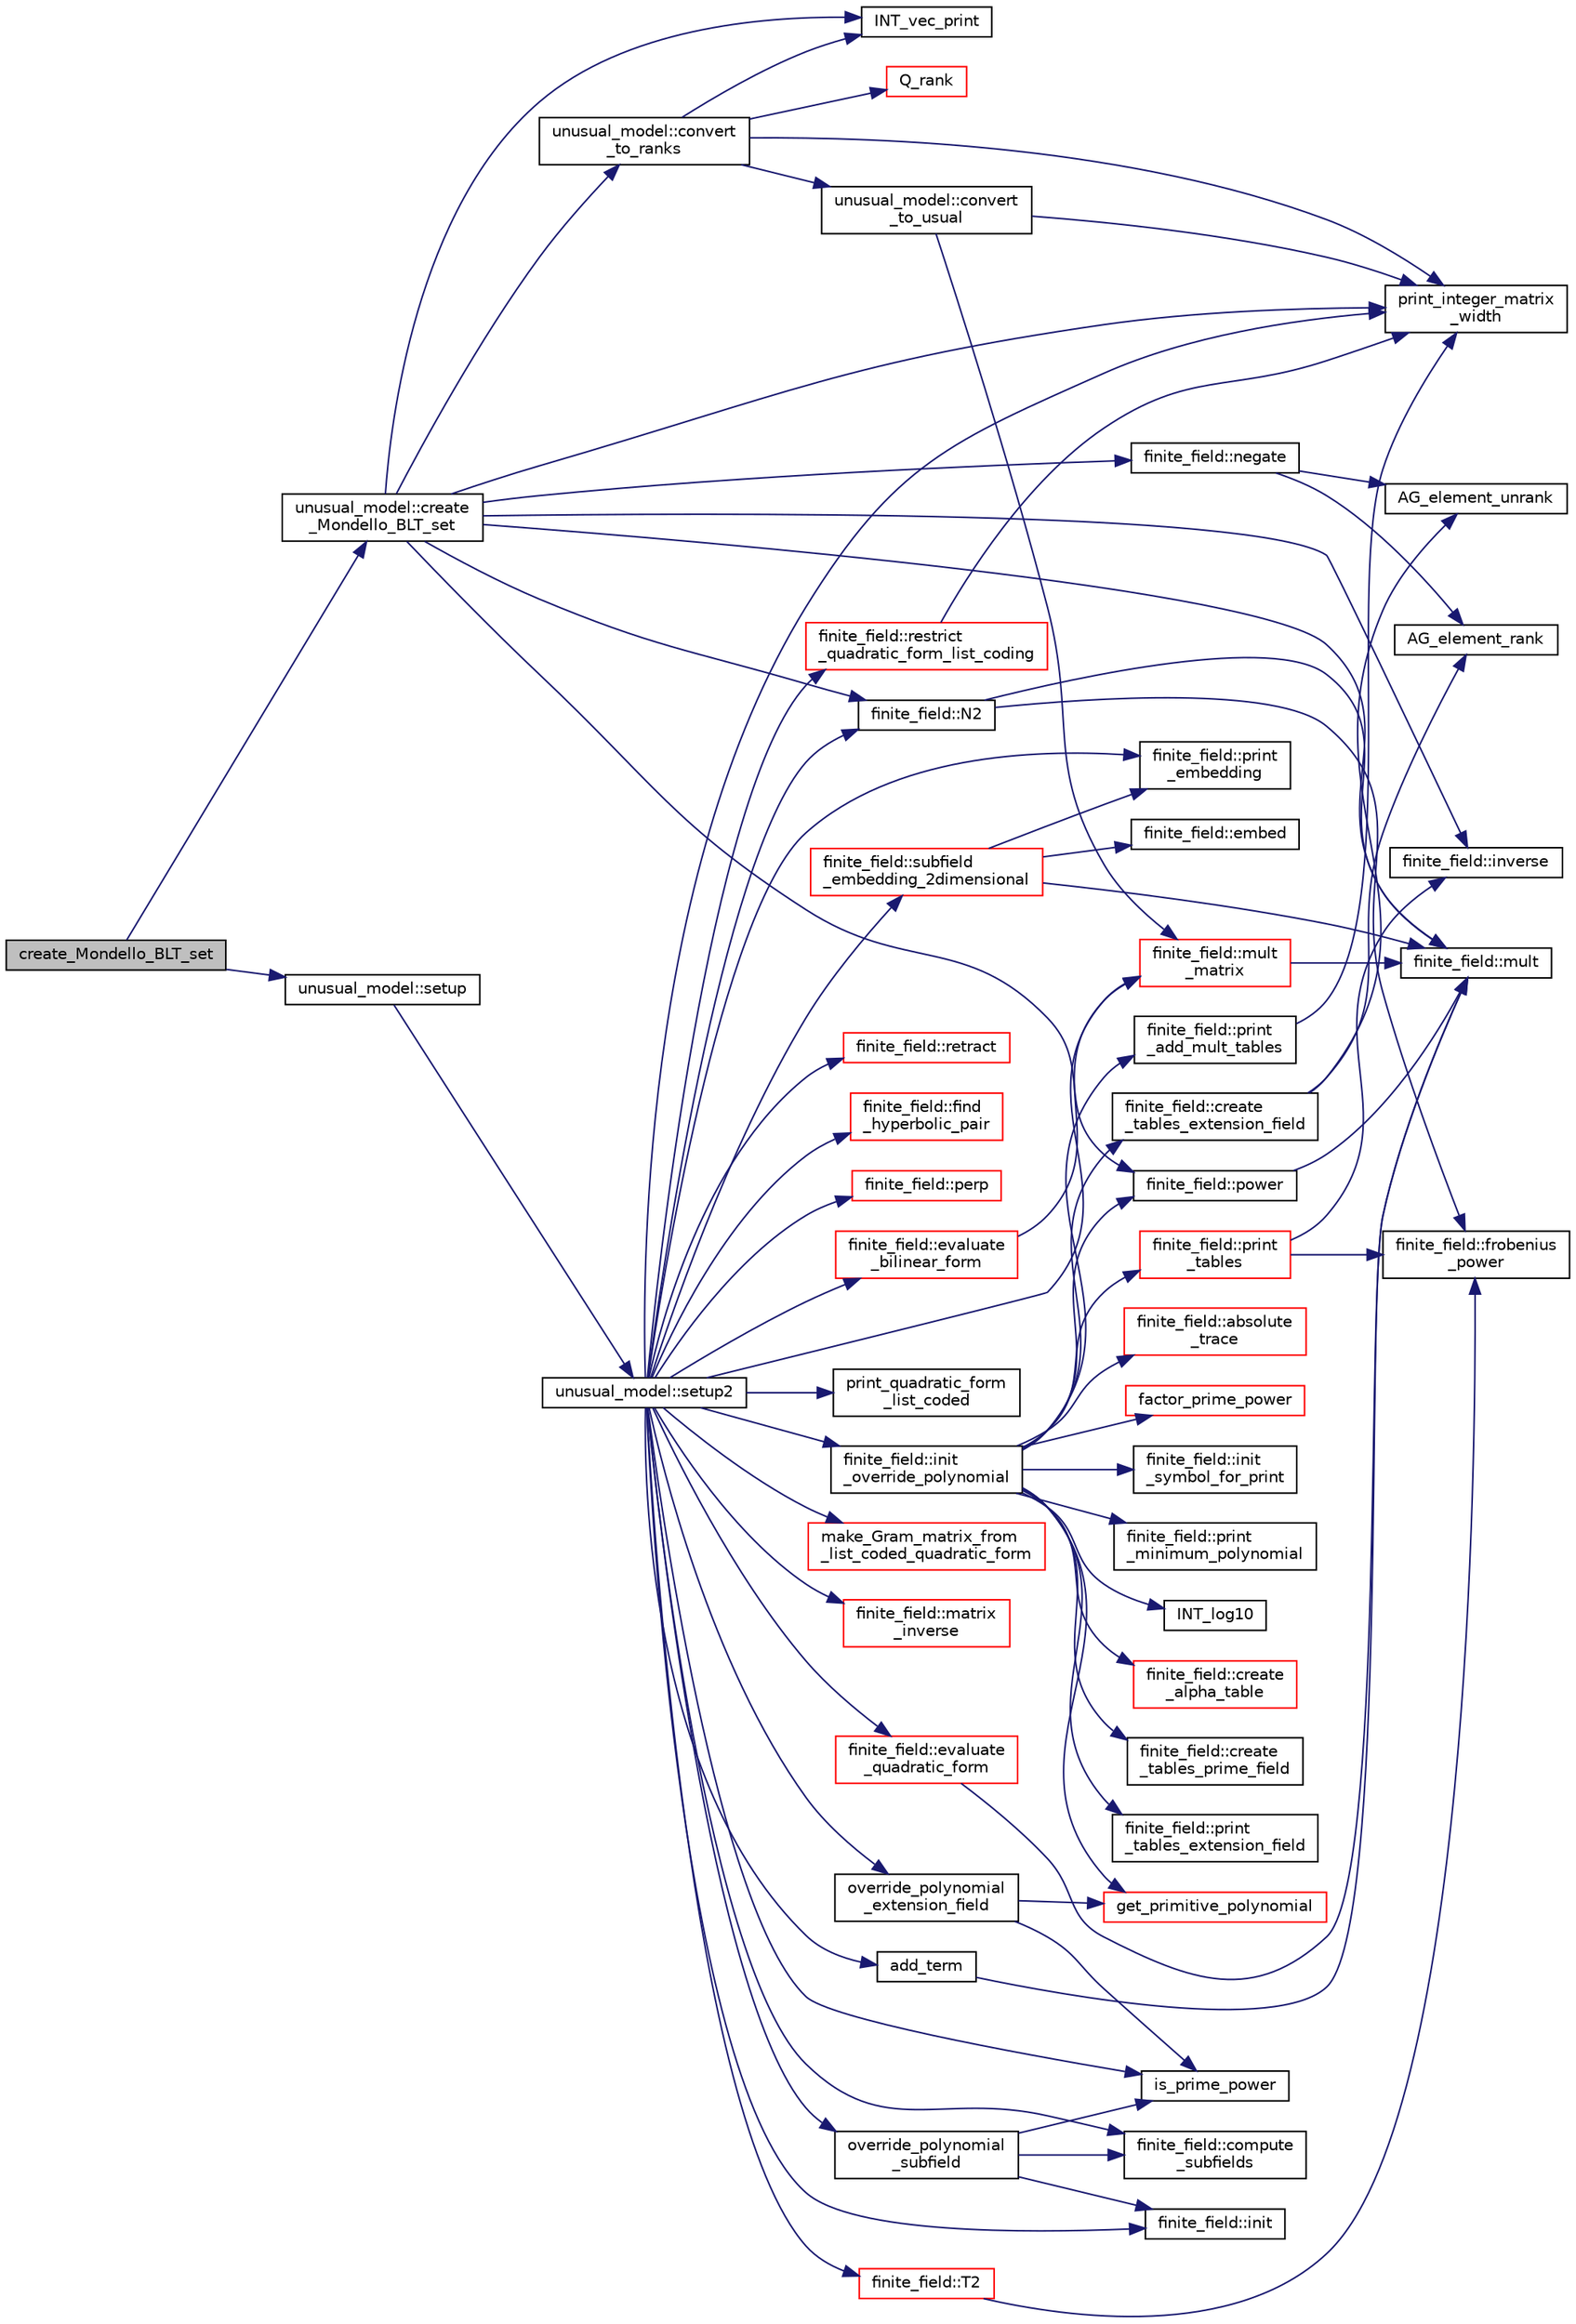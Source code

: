 digraph "create_Mondello_BLT_set"
{
  edge [fontname="Helvetica",fontsize="10",labelfontname="Helvetica",labelfontsize="10"];
  node [fontname="Helvetica",fontsize="10",shape=record];
  rankdir="LR";
  Node3306 [label="create_Mondello_BLT_set",height=0.2,width=0.4,color="black", fillcolor="grey75", style="filled", fontcolor="black"];
  Node3306 -> Node3307 [color="midnightblue",fontsize="10",style="solid",fontname="Helvetica"];
  Node3307 [label="unusual_model::setup",height=0.2,width=0.4,color="black", fillcolor="white", style="filled",URL="$dc/d50/classunusual__model.html#adb517fd342dd2ed2d0cc117211ac1c0d"];
  Node3307 -> Node3308 [color="midnightblue",fontsize="10",style="solid",fontname="Helvetica"];
  Node3308 [label="unusual_model::setup2",height=0.2,width=0.4,color="black", fillcolor="white", style="filled",URL="$dc/d50/classunusual__model.html#a00f7da705c24f863338828447abf7aae"];
  Node3308 -> Node3309 [color="midnightblue",fontsize="10",style="solid",fontname="Helvetica"];
  Node3309 [label="is_prime_power",height=0.2,width=0.4,color="black", fillcolor="white", style="filled",URL="$de/dc5/algebra__and__number__theory_8h.html#a44560c42df6f76a71d351200cbf1bd0e"];
  Node3308 -> Node3310 [color="midnightblue",fontsize="10",style="solid",fontname="Helvetica"];
  Node3310 [label="override_polynomial\l_extension_field",height=0.2,width=0.4,color="black", fillcolor="white", style="filled",URL="$d7/d94/data_8_c.html#a8d54faeccf0beef3663b54e4087fd32b"];
  Node3310 -> Node3309 [color="midnightblue",fontsize="10",style="solid",fontname="Helvetica"];
  Node3310 -> Node3311 [color="midnightblue",fontsize="10",style="solid",fontname="Helvetica"];
  Node3311 [label="get_primitive_polynomial",height=0.2,width=0.4,color="red", fillcolor="white", style="filled",URL="$de/dc5/algebra__and__number__theory_8h.html#a208ece81c99403683f588d02defd74a7"];
  Node3308 -> Node3315 [color="midnightblue",fontsize="10",style="solid",fontname="Helvetica"];
  Node3315 [label="override_polynomial\l_subfield",height=0.2,width=0.4,color="black", fillcolor="white", style="filled",URL="$d7/d94/data_8_c.html#a6a2b390caa2cdeb26cdf9a3cf9816dee"];
  Node3315 -> Node3309 [color="midnightblue",fontsize="10",style="solid",fontname="Helvetica"];
  Node3315 -> Node3314 [color="midnightblue",fontsize="10",style="solid",fontname="Helvetica"];
  Node3314 [label="finite_field::init",height=0.2,width=0.4,color="black", fillcolor="white", style="filled",URL="$df/d5a/classfinite__field.html#a13e75e8165b27464935b50368ee8313c"];
  Node3315 -> Node3316 [color="midnightblue",fontsize="10",style="solid",fontname="Helvetica"];
  Node3316 [label="finite_field::compute\l_subfields",height=0.2,width=0.4,color="black", fillcolor="white", style="filled",URL="$df/d5a/classfinite__field.html#a1632c3686fa5ff446c651e880df9f4e8"];
  Node3308 -> Node3317 [color="midnightblue",fontsize="10",style="solid",fontname="Helvetica"];
  Node3317 [label="finite_field::init\l_override_polynomial",height=0.2,width=0.4,color="black", fillcolor="white", style="filled",URL="$df/d5a/classfinite__field.html#a39a40b052f326a05c5a1e6b13572f3e5"];
  Node3317 -> Node3318 [color="midnightblue",fontsize="10",style="solid",fontname="Helvetica"];
  Node3318 [label="factor_prime_power",height=0.2,width=0.4,color="red", fillcolor="white", style="filled",URL="$de/dc5/algebra__and__number__theory_8h.html#af87166fad1e9b91458c714e90f8cd399"];
  Node3317 -> Node3320 [color="midnightblue",fontsize="10",style="solid",fontname="Helvetica"];
  Node3320 [label="finite_field::init\l_symbol_for_print",height=0.2,width=0.4,color="black", fillcolor="white", style="filled",URL="$df/d5a/classfinite__field.html#ac3ac8778d3162ccee0b3c5764127a92e"];
  Node3317 -> Node3311 [color="midnightblue",fontsize="10",style="solid",fontname="Helvetica"];
  Node3317 -> Node3321 [color="midnightblue",fontsize="10",style="solid",fontname="Helvetica"];
  Node3321 [label="finite_field::print\l_minimum_polynomial",height=0.2,width=0.4,color="black", fillcolor="white", style="filled",URL="$df/d5a/classfinite__field.html#a6d58c4c06994e9637385ff69943f13cb"];
  Node3317 -> Node3322 [color="midnightblue",fontsize="10",style="solid",fontname="Helvetica"];
  Node3322 [label="INT_log10",height=0.2,width=0.4,color="black", fillcolor="white", style="filled",URL="$de/dc5/algebra__and__number__theory_8h.html#a98bc0a6c562370a355165d2538dac250"];
  Node3317 -> Node3323 [color="midnightblue",fontsize="10",style="solid",fontname="Helvetica"];
  Node3323 [label="finite_field::create\l_alpha_table",height=0.2,width=0.4,color="red", fillcolor="white", style="filled",URL="$df/d5a/classfinite__field.html#a33e052044b18cf8dc31e6fbffbb1f0db"];
  Node3317 -> Node3327 [color="midnightblue",fontsize="10",style="solid",fontname="Helvetica"];
  Node3327 [label="finite_field::create\l_tables_prime_field",height=0.2,width=0.4,color="black", fillcolor="white", style="filled",URL="$df/d5a/classfinite__field.html#a811a41cf0e334c7c05725afa19d79b7a"];
  Node3317 -> Node3328 [color="midnightblue",fontsize="10",style="solid",fontname="Helvetica"];
  Node3328 [label="finite_field::create\l_tables_extension_field",height=0.2,width=0.4,color="black", fillcolor="white", style="filled",URL="$df/d5a/classfinite__field.html#ac5067ade796759e81d55cd3d434f8512"];
  Node3328 -> Node3329 [color="midnightblue",fontsize="10",style="solid",fontname="Helvetica"];
  Node3329 [label="AG_element_unrank",height=0.2,width=0.4,color="black", fillcolor="white", style="filled",URL="$d4/d67/geometry_8h.html#a4a33b86c87b2879b97cfa1327abe2885"];
  Node3328 -> Node3330 [color="midnightblue",fontsize="10",style="solid",fontname="Helvetica"];
  Node3330 [label="AG_element_rank",height=0.2,width=0.4,color="black", fillcolor="white", style="filled",URL="$d4/d67/geometry_8h.html#ab2ac908d07dd8038fd996e26bdc75c17"];
  Node3317 -> Node3331 [color="midnightblue",fontsize="10",style="solid",fontname="Helvetica"];
  Node3331 [label="finite_field::print\l_add_mult_tables",height=0.2,width=0.4,color="black", fillcolor="white", style="filled",URL="$df/d5a/classfinite__field.html#ac4f687830f2953f9f7568c541e3e91c7"];
  Node3331 -> Node3332 [color="midnightblue",fontsize="10",style="solid",fontname="Helvetica"];
  Node3332 [label="print_integer_matrix\l_width",height=0.2,width=0.4,color="black", fillcolor="white", style="filled",URL="$d5/db4/io__and__os_8h.html#aa78f3e73fc2179251bd15adbcc31573f"];
  Node3317 -> Node3333 [color="midnightblue",fontsize="10",style="solid",fontname="Helvetica"];
  Node3333 [label="finite_field::power",height=0.2,width=0.4,color="black", fillcolor="white", style="filled",URL="$df/d5a/classfinite__field.html#a0437871b8f775f0b2d589188d9ad7e61"];
  Node3333 -> Node3334 [color="midnightblue",fontsize="10",style="solid",fontname="Helvetica"];
  Node3334 [label="finite_field::mult",height=0.2,width=0.4,color="black", fillcolor="white", style="filled",URL="$df/d5a/classfinite__field.html#a24fb5917aa6d4d656fd855b7f44a13b0"];
  Node3317 -> Node3335 [color="midnightblue",fontsize="10",style="solid",fontname="Helvetica"];
  Node3335 [label="finite_field::absolute\l_trace",height=0.2,width=0.4,color="red", fillcolor="white", style="filled",URL="$df/d5a/classfinite__field.html#a7c479f80ec77e646db13d175fb29325f"];
  Node3317 -> Node3337 [color="midnightblue",fontsize="10",style="solid",fontname="Helvetica"];
  Node3337 [label="finite_field::print\l_tables_extension_field",height=0.2,width=0.4,color="black", fillcolor="white", style="filled",URL="$df/d5a/classfinite__field.html#a026b98a814f71c1bfbd6905abb295ee8"];
  Node3317 -> Node3338 [color="midnightblue",fontsize="10",style="solid",fontname="Helvetica"];
  Node3338 [label="finite_field::print\l_tables",height=0.2,width=0.4,color="red", fillcolor="white", style="filled",URL="$df/d5a/classfinite__field.html#aa0bddbd3f44fb6012a198bfc3d0551fc"];
  Node3338 -> Node3339 [color="midnightblue",fontsize="10",style="solid",fontname="Helvetica"];
  Node3339 [label="finite_field::inverse",height=0.2,width=0.4,color="black", fillcolor="white", style="filled",URL="$df/d5a/classfinite__field.html#a69f2a12c01e70b7ce2d115c5221c9cdd"];
  Node3338 -> Node3341 [color="midnightblue",fontsize="10",style="solid",fontname="Helvetica"];
  Node3341 [label="finite_field::frobenius\l_power",height=0.2,width=0.4,color="black", fillcolor="white", style="filled",URL="$df/d5a/classfinite__field.html#aec23e43aaefc0ed601cdfa3139496a92"];
  Node3308 -> Node3314 [color="midnightblue",fontsize="10",style="solid",fontname="Helvetica"];
  Node3308 -> Node3316 [color="midnightblue",fontsize="10",style="solid",fontname="Helvetica"];
  Node3308 -> Node3343 [color="midnightblue",fontsize="10",style="solid",fontname="Helvetica"];
  Node3343 [label="finite_field::subfield\l_embedding_2dimensional",height=0.2,width=0.4,color="red", fillcolor="white", style="filled",URL="$df/d5a/classfinite__field.html#a645db0a3551afded46e054650631854d"];
  Node3343 -> Node3344 [color="midnightblue",fontsize="10",style="solid",fontname="Helvetica"];
  Node3344 [label="finite_field::embed",height=0.2,width=0.4,color="black", fillcolor="white", style="filled",URL="$df/d5a/classfinite__field.html#a0e2f8717bd0d086af9450125be6e3144"];
  Node3343 -> Node3334 [color="midnightblue",fontsize="10",style="solid",fontname="Helvetica"];
  Node3343 -> Node3345 [color="midnightblue",fontsize="10",style="solid",fontname="Helvetica"];
  Node3345 [label="finite_field::print\l_embedding",height=0.2,width=0.4,color="black", fillcolor="white", style="filled",URL="$df/d5a/classfinite__field.html#a944b7927f6d22e63f5d8ec3f3255f564"];
  Node3308 -> Node3345 [color="midnightblue",fontsize="10",style="solid",fontname="Helvetica"];
  Node3308 -> Node3346 [color="midnightblue",fontsize="10",style="solid",fontname="Helvetica"];
  Node3346 [label="finite_field::retract",height=0.2,width=0.4,color="red", fillcolor="white", style="filled",URL="$df/d5a/classfinite__field.html#acb54b697bd9f35302817ea8e62d2ed9b"];
  Node3308 -> Node3348 [color="midnightblue",fontsize="10",style="solid",fontname="Helvetica"];
  Node3348 [label="finite_field::T2",height=0.2,width=0.4,color="red", fillcolor="white", style="filled",URL="$df/d5a/classfinite__field.html#a8266c2c6f6bda29855c2bb1e0b500841"];
  Node3348 -> Node3341 [color="midnightblue",fontsize="10",style="solid",fontname="Helvetica"];
  Node3308 -> Node3349 [color="midnightblue",fontsize="10",style="solid",fontname="Helvetica"];
  Node3349 [label="finite_field::N2",height=0.2,width=0.4,color="black", fillcolor="white", style="filled",URL="$df/d5a/classfinite__field.html#adf6c3cec79318341ba1f4a59f08eaaff"];
  Node3349 -> Node3341 [color="midnightblue",fontsize="10",style="solid",fontname="Helvetica"];
  Node3349 -> Node3334 [color="midnightblue",fontsize="10",style="solid",fontname="Helvetica"];
  Node3308 -> Node3350 [color="midnightblue",fontsize="10",style="solid",fontname="Helvetica"];
  Node3350 [label="add_term",height=0.2,width=0.4,color="black", fillcolor="white", style="filled",URL="$d7/d94/data_8_c.html#a88916fa94749d9be146b9a26bca081bc"];
  Node3350 -> Node3334 [color="midnightblue",fontsize="10",style="solid",fontname="Helvetica"];
  Node3308 -> Node3332 [color="midnightblue",fontsize="10",style="solid",fontname="Helvetica"];
  Node3308 -> Node3351 [color="midnightblue",fontsize="10",style="solid",fontname="Helvetica"];
  Node3351 [label="print_quadratic_form\l_list_coded",height=0.2,width=0.4,color="black", fillcolor="white", style="filled",URL="$d7/d94/data_8_c.html#a2bb4d3be5cd3ccde84a8063391e51578"];
  Node3308 -> Node3352 [color="midnightblue",fontsize="10",style="solid",fontname="Helvetica"];
  Node3352 [label="finite_field::find\l_hyperbolic_pair",height=0.2,width=0.4,color="red", fillcolor="white", style="filled",URL="$df/d5a/classfinite__field.html#a8702546f7248a1721647e856c6e153a2"];
  Node3308 -> Node3359 [color="midnightblue",fontsize="10",style="solid",fontname="Helvetica"];
  Node3359 [label="finite_field::perp",height=0.2,width=0.4,color="red", fillcolor="white", style="filled",URL="$df/d5a/classfinite__field.html#a7f4cbb62d037e07893f3c868eea3b818"];
  Node3308 -> Node3354 [color="midnightblue",fontsize="10",style="solid",fontname="Helvetica"];
  Node3354 [label="finite_field::evaluate\l_quadratic_form",height=0.2,width=0.4,color="red", fillcolor="white", style="filled",URL="$df/d5a/classfinite__field.html#a5a8c495dd36789d2cb4619d678afd107"];
  Node3354 -> Node3334 [color="midnightblue",fontsize="10",style="solid",fontname="Helvetica"];
  Node3308 -> Node3377 [color="midnightblue",fontsize="10",style="solid",fontname="Helvetica"];
  Node3377 [label="finite_field::restrict\l_quadratic_form_list_coding",height=0.2,width=0.4,color="red", fillcolor="white", style="filled",URL="$df/d5a/classfinite__field.html#ac2c261998fe455590626d2cc5e215844"];
  Node3377 -> Node3332 [color="midnightblue",fontsize="10",style="solid",fontname="Helvetica"];
  Node3308 -> Node3379 [color="midnightblue",fontsize="10",style="solid",fontname="Helvetica"];
  Node3379 [label="make_Gram_matrix_from\l_list_coded_quadratic_form",height=0.2,width=0.4,color="red", fillcolor="white", style="filled",URL="$d7/d94/data_8_c.html#af39447dd21caf61b62558dfe4b6aca9f"];
  Node3308 -> Node3363 [color="midnightblue",fontsize="10",style="solid",fontname="Helvetica"];
  Node3363 [label="finite_field::mult\l_matrix",height=0.2,width=0.4,color="red", fillcolor="white", style="filled",URL="$df/d5a/classfinite__field.html#a48517f15dfd7b21c37e0975855f1ada2"];
  Node3363 -> Node3334 [color="midnightblue",fontsize="10",style="solid",fontname="Helvetica"];
  Node3308 -> Node3380 [color="midnightblue",fontsize="10",style="solid",fontname="Helvetica"];
  Node3380 [label="finite_field::evaluate\l_bilinear_form",height=0.2,width=0.4,color="red", fillcolor="white", style="filled",URL="$df/d5a/classfinite__field.html#a3dac58d265759e3a5d7c53043d104986"];
  Node3380 -> Node3363 [color="midnightblue",fontsize="10",style="solid",fontname="Helvetica"];
  Node3308 -> Node3381 [color="midnightblue",fontsize="10",style="solid",fontname="Helvetica"];
  Node3381 [label="finite_field::matrix\l_inverse",height=0.2,width=0.4,color="red", fillcolor="white", style="filled",URL="$df/d5a/classfinite__field.html#a3ef088739ceac47367f4b328697726a5"];
  Node3306 -> Node3385 [color="midnightblue",fontsize="10",style="solid",fontname="Helvetica"];
  Node3385 [label="unusual_model::create\l_Mondello_BLT_set",height=0.2,width=0.4,color="black", fillcolor="white", style="filled",URL="$dc/d50/classunusual__model.html#a24648c38693c1595023ed28b3eed0972"];
  Node3385 -> Node3368 [color="midnightblue",fontsize="10",style="solid",fontname="Helvetica"];
  Node3368 [label="finite_field::negate",height=0.2,width=0.4,color="black", fillcolor="white", style="filled",URL="$df/d5a/classfinite__field.html#aa9d798298f25d4a9262b5bc5f1733e31"];
  Node3368 -> Node3329 [color="midnightblue",fontsize="10",style="solid",fontname="Helvetica"];
  Node3368 -> Node3330 [color="midnightblue",fontsize="10",style="solid",fontname="Helvetica"];
  Node3385 -> Node3334 [color="midnightblue",fontsize="10",style="solid",fontname="Helvetica"];
  Node3385 -> Node3339 [color="midnightblue",fontsize="10",style="solid",fontname="Helvetica"];
  Node3385 -> Node3349 [color="midnightblue",fontsize="10",style="solid",fontname="Helvetica"];
  Node3385 -> Node3386 [color="midnightblue",fontsize="10",style="solid",fontname="Helvetica"];
  Node3386 [label="INT_vec_print",height=0.2,width=0.4,color="black", fillcolor="white", style="filled",URL="$df/dbf/sajeeb_8_c.html#a79a5901af0b47dd0d694109543c027fe"];
  Node3385 -> Node3333 [color="midnightblue",fontsize="10",style="solid",fontname="Helvetica"];
  Node3385 -> Node3332 [color="midnightblue",fontsize="10",style="solid",fontname="Helvetica"];
  Node3385 -> Node3387 [color="midnightblue",fontsize="10",style="solid",fontname="Helvetica"];
  Node3387 [label="unusual_model::convert\l_to_ranks",height=0.2,width=0.4,color="black", fillcolor="white", style="filled",URL="$dc/d50/classunusual__model.html#ab5cdb8ec08ae842b6ae4831385e9934b"];
  Node3387 -> Node3332 [color="midnightblue",fontsize="10",style="solid",fontname="Helvetica"];
  Node3387 -> Node3388 [color="midnightblue",fontsize="10",style="solid",fontname="Helvetica"];
  Node3388 [label="unusual_model::convert\l_to_usual",height=0.2,width=0.4,color="black", fillcolor="white", style="filled",URL="$dc/d50/classunusual__model.html#a80bd3b8fc5c7332b9629e17ac3ad2c76"];
  Node3388 -> Node3332 [color="midnightblue",fontsize="10",style="solid",fontname="Helvetica"];
  Node3388 -> Node3363 [color="midnightblue",fontsize="10",style="solid",fontname="Helvetica"];
  Node3387 -> Node3389 [color="midnightblue",fontsize="10",style="solid",fontname="Helvetica"];
  Node3389 [label="Q_rank",height=0.2,width=0.4,color="red", fillcolor="white", style="filled",URL="$d4/d67/geometry_8h.html#ad2671f4db3224df1e22494b9d946375e"];
  Node3387 -> Node3386 [color="midnightblue",fontsize="10",style="solid",fontname="Helvetica"];
}

